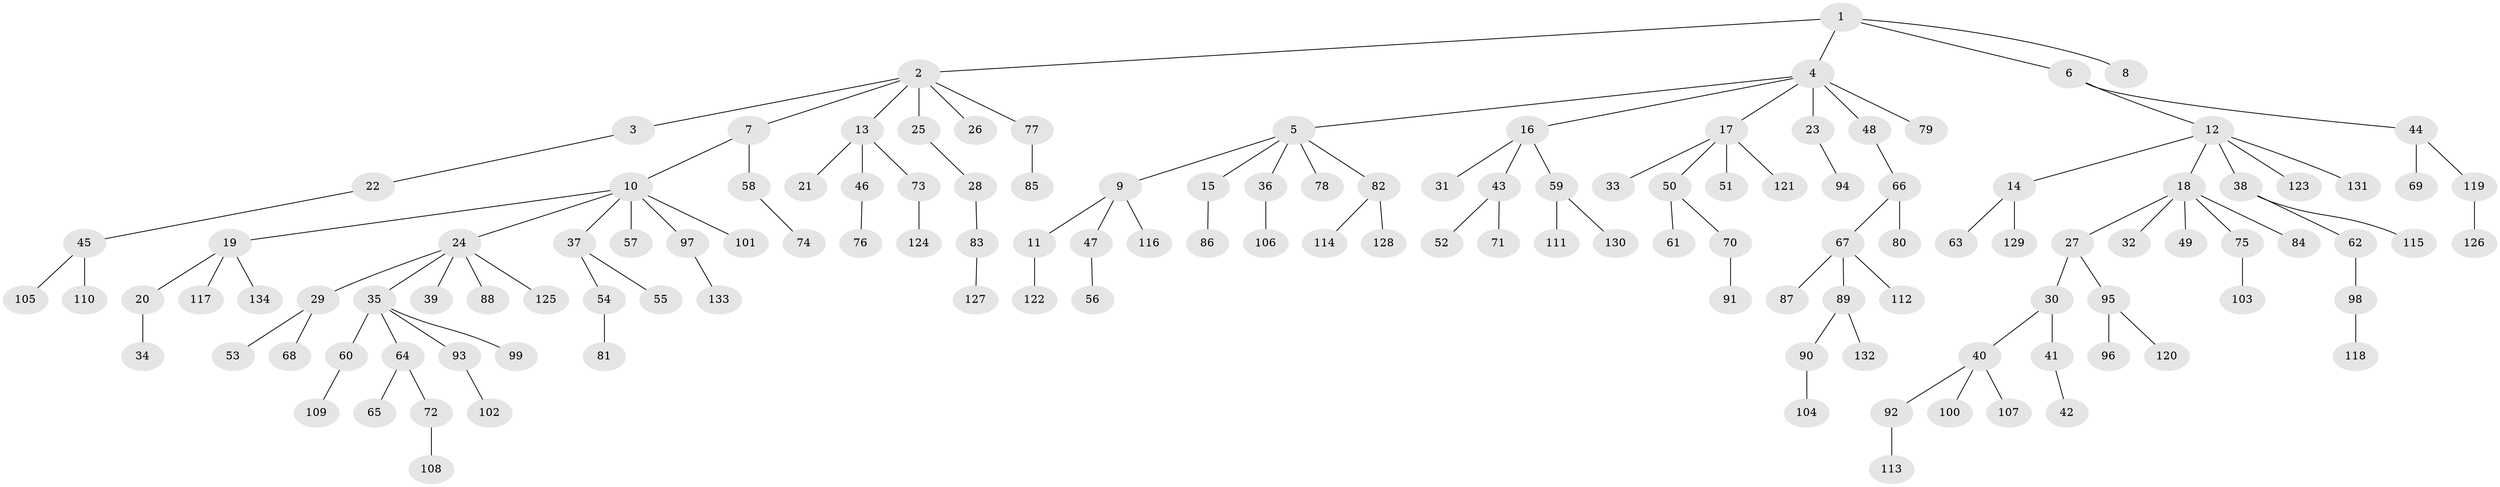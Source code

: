 // coarse degree distribution, {9: 0.03773584905660377, 2: 0.07547169811320754, 14: 0.018867924528301886, 12: 0.018867924528301886, 1: 0.7924528301886793, 3: 0.03773584905660377, 4: 0.018867924528301886}
// Generated by graph-tools (version 1.1) at 2025/19/03/04/25 18:19:24]
// undirected, 134 vertices, 133 edges
graph export_dot {
graph [start="1"]
  node [color=gray90,style=filled];
  1;
  2;
  3;
  4;
  5;
  6;
  7;
  8;
  9;
  10;
  11;
  12;
  13;
  14;
  15;
  16;
  17;
  18;
  19;
  20;
  21;
  22;
  23;
  24;
  25;
  26;
  27;
  28;
  29;
  30;
  31;
  32;
  33;
  34;
  35;
  36;
  37;
  38;
  39;
  40;
  41;
  42;
  43;
  44;
  45;
  46;
  47;
  48;
  49;
  50;
  51;
  52;
  53;
  54;
  55;
  56;
  57;
  58;
  59;
  60;
  61;
  62;
  63;
  64;
  65;
  66;
  67;
  68;
  69;
  70;
  71;
  72;
  73;
  74;
  75;
  76;
  77;
  78;
  79;
  80;
  81;
  82;
  83;
  84;
  85;
  86;
  87;
  88;
  89;
  90;
  91;
  92;
  93;
  94;
  95;
  96;
  97;
  98;
  99;
  100;
  101;
  102;
  103;
  104;
  105;
  106;
  107;
  108;
  109;
  110;
  111;
  112;
  113;
  114;
  115;
  116;
  117;
  118;
  119;
  120;
  121;
  122;
  123;
  124;
  125;
  126;
  127;
  128;
  129;
  130;
  131;
  132;
  133;
  134;
  1 -- 2;
  1 -- 4;
  1 -- 6;
  1 -- 8;
  2 -- 3;
  2 -- 7;
  2 -- 13;
  2 -- 25;
  2 -- 26;
  2 -- 77;
  3 -- 22;
  4 -- 5;
  4 -- 16;
  4 -- 17;
  4 -- 23;
  4 -- 48;
  4 -- 79;
  5 -- 9;
  5 -- 15;
  5 -- 36;
  5 -- 78;
  5 -- 82;
  6 -- 12;
  6 -- 44;
  7 -- 10;
  7 -- 58;
  9 -- 11;
  9 -- 47;
  9 -- 116;
  10 -- 19;
  10 -- 24;
  10 -- 37;
  10 -- 57;
  10 -- 97;
  10 -- 101;
  11 -- 122;
  12 -- 14;
  12 -- 18;
  12 -- 38;
  12 -- 123;
  12 -- 131;
  13 -- 21;
  13 -- 46;
  13 -- 73;
  14 -- 63;
  14 -- 129;
  15 -- 86;
  16 -- 31;
  16 -- 43;
  16 -- 59;
  17 -- 33;
  17 -- 50;
  17 -- 51;
  17 -- 121;
  18 -- 27;
  18 -- 32;
  18 -- 49;
  18 -- 75;
  18 -- 84;
  19 -- 20;
  19 -- 117;
  19 -- 134;
  20 -- 34;
  22 -- 45;
  23 -- 94;
  24 -- 29;
  24 -- 35;
  24 -- 39;
  24 -- 88;
  24 -- 125;
  25 -- 28;
  27 -- 30;
  27 -- 95;
  28 -- 83;
  29 -- 53;
  29 -- 68;
  30 -- 40;
  30 -- 41;
  35 -- 60;
  35 -- 64;
  35 -- 93;
  35 -- 99;
  36 -- 106;
  37 -- 54;
  37 -- 55;
  38 -- 62;
  38 -- 115;
  40 -- 92;
  40 -- 100;
  40 -- 107;
  41 -- 42;
  43 -- 52;
  43 -- 71;
  44 -- 69;
  44 -- 119;
  45 -- 105;
  45 -- 110;
  46 -- 76;
  47 -- 56;
  48 -- 66;
  50 -- 61;
  50 -- 70;
  54 -- 81;
  58 -- 74;
  59 -- 111;
  59 -- 130;
  60 -- 109;
  62 -- 98;
  64 -- 65;
  64 -- 72;
  66 -- 67;
  66 -- 80;
  67 -- 87;
  67 -- 89;
  67 -- 112;
  70 -- 91;
  72 -- 108;
  73 -- 124;
  75 -- 103;
  77 -- 85;
  82 -- 114;
  82 -- 128;
  83 -- 127;
  89 -- 90;
  89 -- 132;
  90 -- 104;
  92 -- 113;
  93 -- 102;
  95 -- 96;
  95 -- 120;
  97 -- 133;
  98 -- 118;
  119 -- 126;
}
